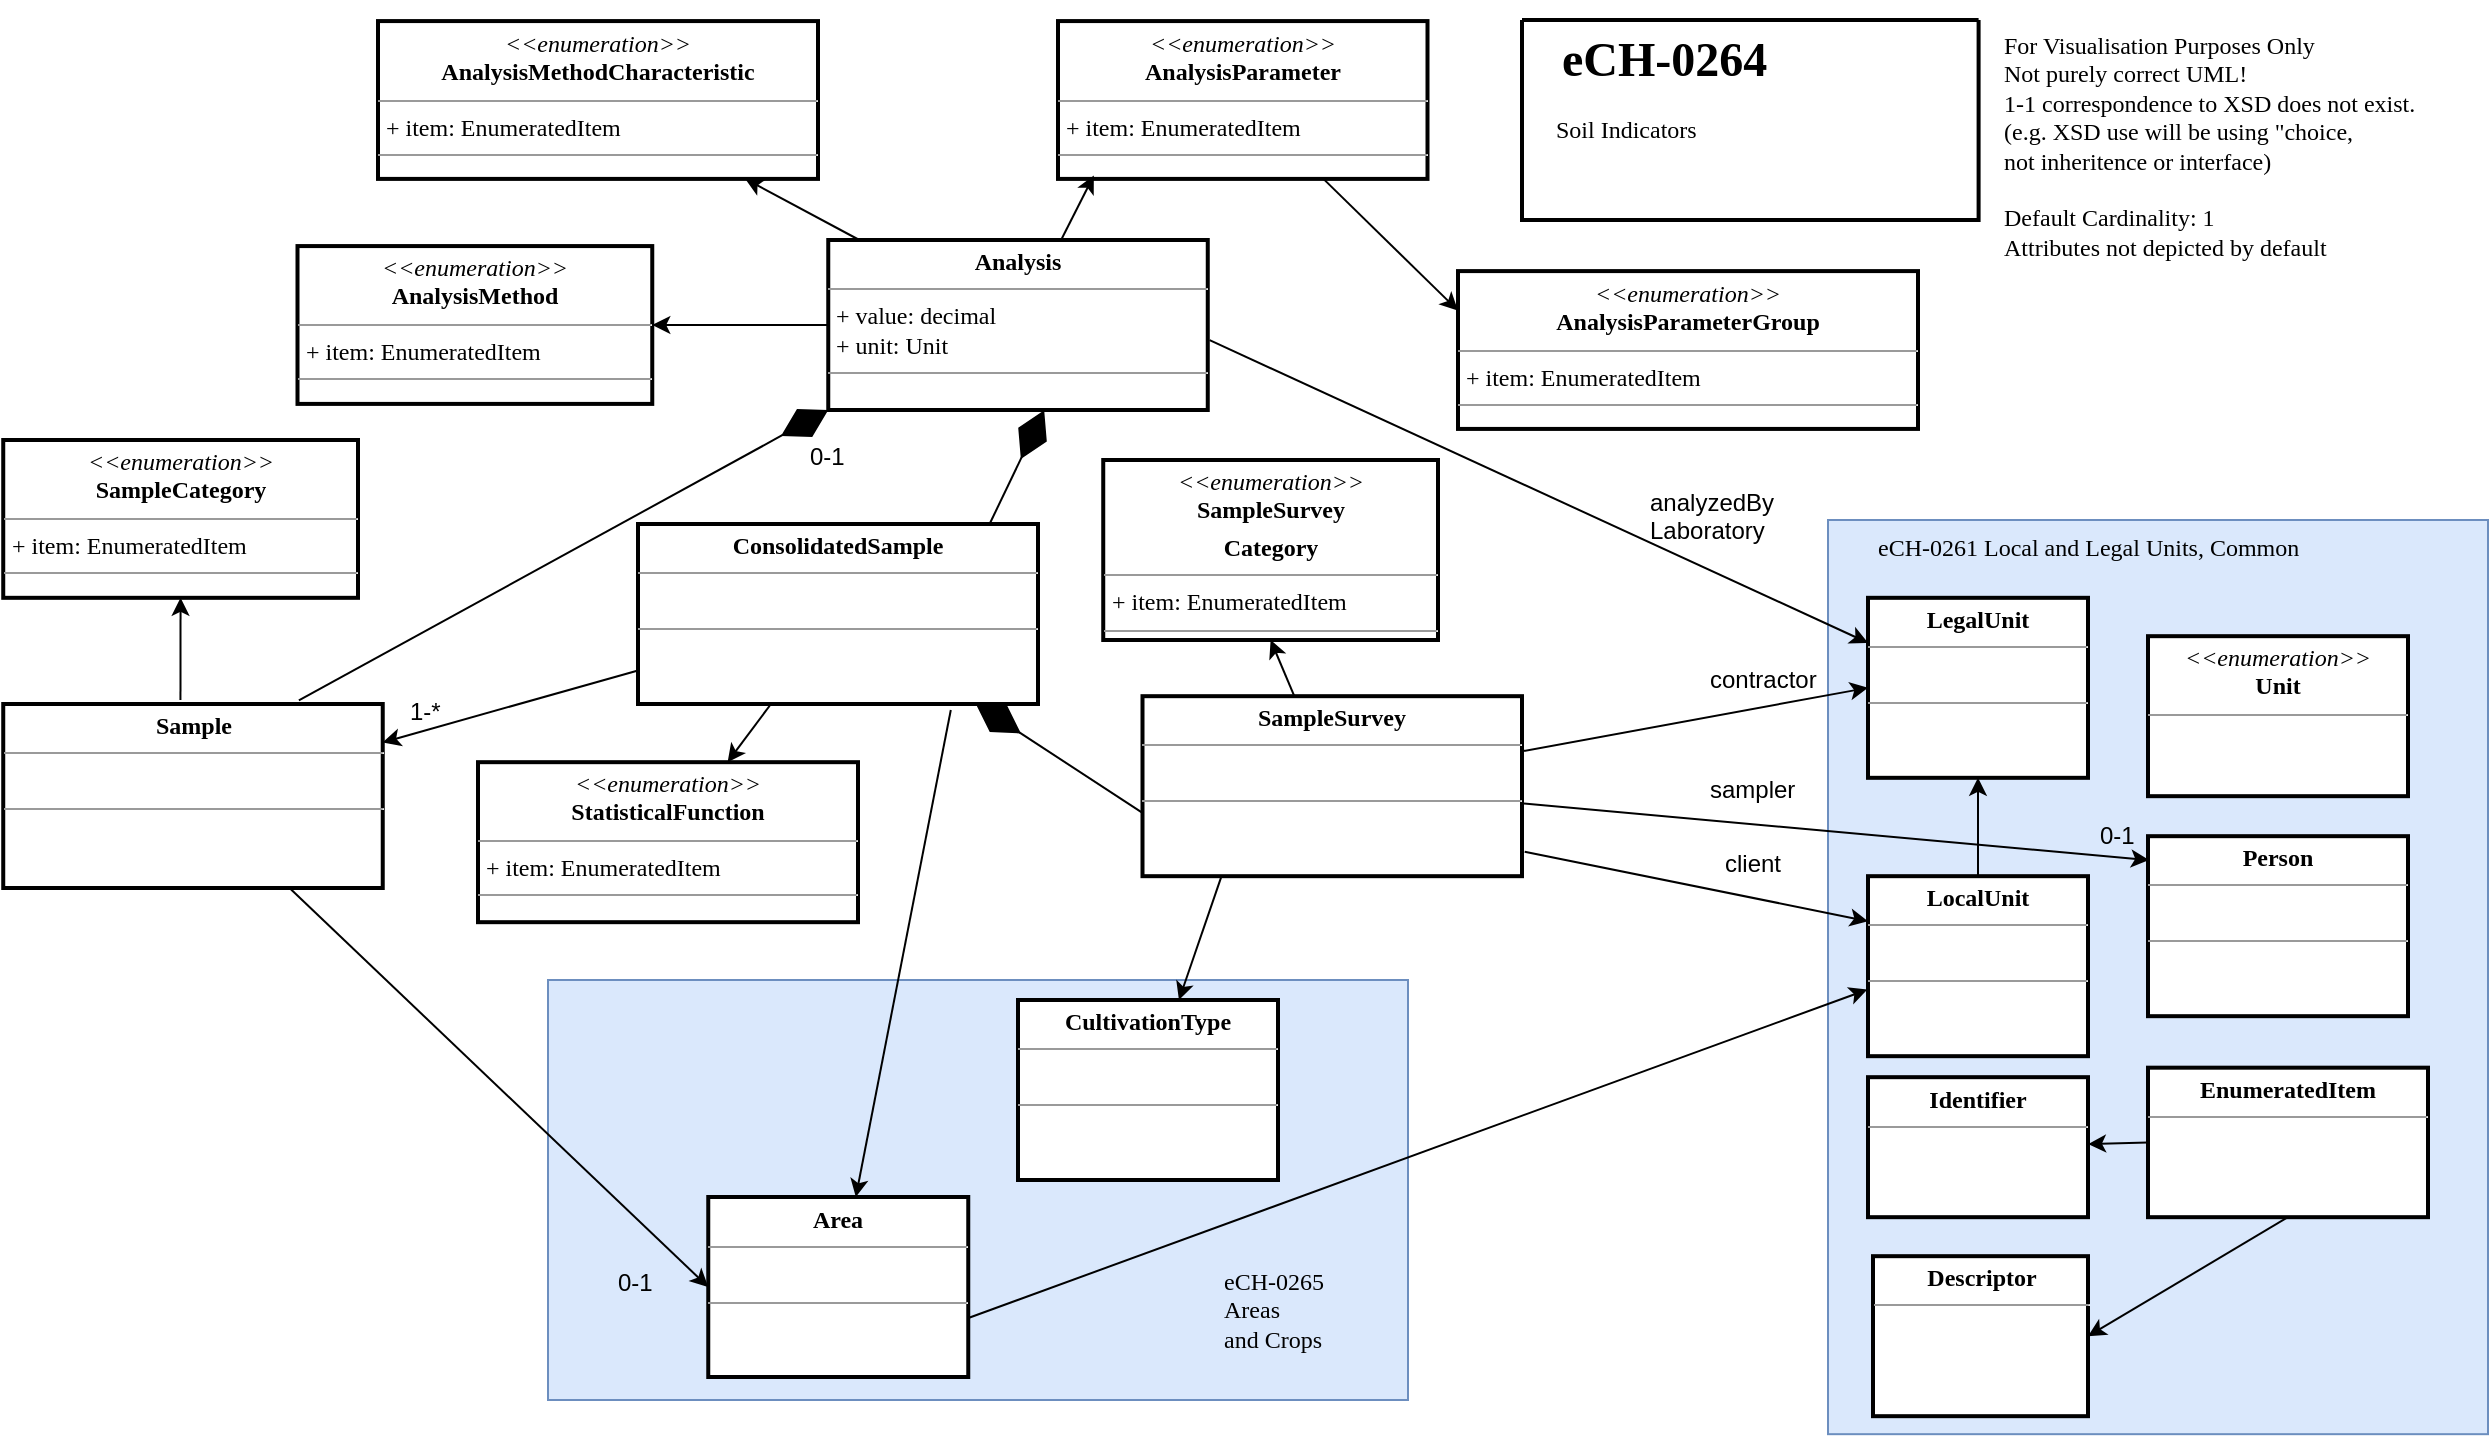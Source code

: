 <mxfile version="21.2.8" type="device">
  <diagram id="C5RBs43oDa-KdzZeNtuy" name="Page-1">
    <mxGraphModel dx="3088" dy="837" grid="1" gridSize="10" guides="1" tooltips="1" connect="1" arrows="1" fold="1" page="1" pageScale="1" pageWidth="1654" pageHeight="1169" math="0" shadow="0">
      <root>
        <mxCell id="WIyWlLk6GJQsqaUBKTNV-0" />
        <mxCell id="WIyWlLk6GJQsqaUBKTNV-1" parent="WIyWlLk6GJQsqaUBKTNV-0" />
        <mxCell id="9_fdUrSxjmN1W93VfHhp-2" value="" style="rounded=0;whiteSpace=wrap;html=1;fillColor=#dae8fc;strokeColor=#6c8ebf;fontFamily=Verdana;" parent="WIyWlLk6GJQsqaUBKTNV-1" vertex="1">
          <mxGeometry x="-625" y="330" width="330" height="457.09" as="geometry" />
        </mxCell>
        <mxCell id="9_fdUrSxjmN1W93VfHhp-0" value="&lt;p style=&quot;margin:0px;margin-top:4px;text-align:center;&quot;&gt;&lt;i&gt;&amp;lt;&amp;lt;enumeration&amp;gt;&amp;gt;&lt;/i&gt;&lt;br&gt;&lt;b&gt;Unit&lt;/b&gt;&lt;/p&gt;&lt;hr size=&quot;1&quot;&gt;&lt;p style=&quot;margin:0px;margin-left:4px;&quot;&gt;&lt;br&gt;&lt;/p&gt;" style="verticalAlign=top;align=left;overflow=fill;fontSize=12;fontFamily=Verdana;html=1;sketch=0;strokeWidth=2;" parent="WIyWlLk6GJQsqaUBKTNV-1" vertex="1">
          <mxGeometry x="-465" y="388.09" width="130" height="80" as="geometry" />
        </mxCell>
        <mxCell id="9_fdUrSxjmN1W93VfHhp-12" value="&lt;p style=&quot;margin:0px;margin-top:4px;text-align:center;&quot;&gt;&lt;b&gt;Identifier&lt;/b&gt;&lt;/p&gt;&lt;hr size=&quot;1&quot;&gt;&lt;p style=&quot;margin:0px;margin-left:4px;&quot;&gt;&lt;br&gt;&lt;/p&gt;" style="verticalAlign=top;align=left;overflow=fill;fontSize=12;fontFamily=Verdana;html=1;sketch=0;strokeWidth=2;" parent="WIyWlLk6GJQsqaUBKTNV-1" vertex="1">
          <mxGeometry x="-605" y="608.59" width="110" height="70" as="geometry" />
        </mxCell>
        <mxCell id="A5fvS7BDDAw0l9XVEY4Y-33" value="&lt;p style=&quot;margin:0px;margin-top:4px;text-align:center;&quot;&gt;&lt;b&gt;EnumeratedItem&lt;/b&gt;&lt;/p&gt;&lt;hr size=&quot;1&quot;&gt;&lt;p style=&quot;margin:0px;margin-left:4px;&quot;&gt;&lt;br&gt;&lt;/p&gt;" style="verticalAlign=top;align=left;overflow=fill;fontSize=12;fontFamily=Verdana;html=1;sketch=0;strokeWidth=2;" parent="WIyWlLk6GJQsqaUBKTNV-1" vertex="1">
          <mxGeometry x="-465" y="603.84" width="140" height="74.75" as="geometry" />
        </mxCell>
        <mxCell id="A5fvS7BDDAw0l9XVEY4Y-54" value="&lt;p style=&quot;margin:0px;margin-top:4px;text-align:center;&quot;&gt;&lt;b&gt;LocalUnit&lt;/b&gt;&lt;/p&gt;&lt;hr size=&quot;1&quot;&gt;&lt;p style=&quot;margin:0px;margin-left:4px;&quot;&gt;&amp;nbsp;&lt;br&gt;&lt;/p&gt;&lt;hr size=&quot;1&quot;&gt;&lt;p style=&quot;margin:0px;margin-left:4px;&quot;&gt;&lt;br&gt;&lt;/p&gt;" style="verticalAlign=top;align=left;overflow=fill;fontSize=12;fontFamily=Verdana;html=1;sketch=0;strokeWidth=2;" parent="WIyWlLk6GJQsqaUBKTNV-1" vertex="1">
          <mxGeometry x="-605" y="508.09" width="110" height="90" as="geometry" />
        </mxCell>
        <mxCell id="A5fvS7BDDAw0l9XVEY4Y-61" value="" style="endArrow=classic;html=1;sketch=0;fontFamily=Verdana;curved=1;" parent="WIyWlLk6GJQsqaUBKTNV-1" source="A5fvS7BDDAw0l9XVEY4Y-54" target="Fh2eQYCEiK_2gspSJ3Qt-0" edge="1">
          <mxGeometry width="50" height="50" relative="1" as="geometry">
            <mxPoint x="-430" y="972.09" as="sourcePoint" />
            <mxPoint x="-515.28" y="527.426" as="targetPoint" />
          </mxGeometry>
        </mxCell>
        <mxCell id="A5fvS7BDDAw0l9XVEY4Y-96" value="" style="swimlane;startSize=0;sketch=0;fontFamily=Verdana;strokeWidth=2;" parent="WIyWlLk6GJQsqaUBKTNV-1" vertex="1">
          <mxGeometry x="-778" y="80" width="228.3" height="100" as="geometry" />
        </mxCell>
        <mxCell id="9_fdUrSxjmN1W93VfHhp-1" value="&lt;h1&gt;&lt;span style=&quot;background-color: initial;&quot;&gt;eCH-0264&lt;/span&gt;&lt;/h1&gt;&lt;div&gt;&lt;br&gt;&lt;/div&gt;" style="text;html=1;strokeColor=none;fillColor=none;spacing=5;spacingTop=-20;whiteSpace=wrap;overflow=hidden;rounded=0;strokeWidth=2;fontFamily=Verdana;" parent="A5fvS7BDDAw0l9XVEY4Y-96" vertex="1">
          <mxGeometry x="15.3" width="195.7" height="80" as="geometry" />
        </mxCell>
        <mxCell id="A5fvS7BDDAw0l9XVEY4Y-100" value="Soil Indicators" style="text;html=1;strokeColor=none;fillColor=none;align=left;verticalAlign=middle;whiteSpace=wrap;rounded=0;strokeWidth=2;fontFamily=Verdana;" parent="A5fvS7BDDAw0l9XVEY4Y-96" vertex="1">
          <mxGeometry x="15.3" y="40" width="226.4" height="30" as="geometry" />
        </mxCell>
        <mxCell id="A5fvS7BDDAw0l9XVEY4Y-97" value="For Visualisation Purposes Only&lt;br&gt;Not purely correct UML!&lt;br&gt;1-1 correspondence to XSD does not exist.&lt;br&gt;(e.g. XSD use will be using &quot;choice,&lt;br&gt;not inheritence or interface)&lt;br&gt;&lt;br&gt;Default Cardinality: 1&lt;br&gt;Attributes not depicted by default" style="text;html=1;strokeColor=none;fillColor=none;align=left;verticalAlign=middle;whiteSpace=wrap;rounded=0;strokeWidth=2;fontFamily=Verdana;" parent="WIyWlLk6GJQsqaUBKTNV-1" vertex="1">
          <mxGeometry x="-539" y="128" width="221" height="30" as="geometry" />
        </mxCell>
        <mxCell id="3pSlS8YH4z9lj6zPETBl-3" value="" style="rounded=0;whiteSpace=wrap;html=1;fillColor=#dae8fc;strokeColor=#6c8ebf;fontFamily=Verdana;" parent="WIyWlLk6GJQsqaUBKTNV-1" vertex="1">
          <mxGeometry x="-1265" y="560" width="430" height="210" as="geometry" />
        </mxCell>
        <mxCell id="3pSlS8YH4z9lj6zPETBl-47" value="&lt;p style=&quot;margin:0px;margin-top:4px;text-align:center;&quot;&gt;&lt;b&gt;Person&lt;/b&gt;&lt;/p&gt;&lt;hr size=&quot;1&quot;&gt;&lt;p style=&quot;margin:0px;margin-left:4px;&quot;&gt;&amp;nbsp;&lt;br&gt;&lt;/p&gt;&lt;hr size=&quot;1&quot;&gt;&lt;p style=&quot;margin:0px;margin-left:4px;&quot;&gt;&lt;br&gt;&lt;/p&gt;" style="verticalAlign=top;align=left;overflow=fill;fontSize=12;fontFamily=Verdana;html=1;sketch=0;strokeWidth=2;" parent="WIyWlLk6GJQsqaUBKTNV-1" vertex="1">
          <mxGeometry x="-465" y="488.09" width="130" height="90" as="geometry" />
        </mxCell>
        <mxCell id="fq_hDrngQvyFMPAxzldU-20" value="&lt;p style=&quot;margin:0px;margin-top:4px;text-align:center;&quot;&gt;&lt;b&gt;SampleSurvey&lt;/b&gt;&lt;/p&gt;&lt;hr size=&quot;1&quot;&gt;&lt;p style=&quot;margin:0px;margin-left:4px;&quot;&gt;&amp;nbsp; &amp;nbsp;&lt;/p&gt;&lt;hr size=&quot;1&quot;&gt;&lt;p style=&quot;margin:0px;margin-left:4px;&quot;&gt;&amp;nbsp;&amp;nbsp;&lt;/p&gt;" style="verticalAlign=top;align=left;overflow=fill;fontSize=12;fontFamily=Verdana;html=1;sketch=0;strokeWidth=2;" parent="WIyWlLk6GJQsqaUBKTNV-1" vertex="1">
          <mxGeometry x="-967.75" y="418.09" width="189.75" height="90" as="geometry" />
        </mxCell>
        <mxCell id="Fh2eQYCEiK_2gspSJ3Qt-0" value="&lt;p style=&quot;margin:0px;margin-top:4px;text-align:center;&quot;&gt;&lt;b&gt;LegalUnit&lt;/b&gt;&lt;/p&gt;&lt;hr size=&quot;1&quot;&gt;&lt;p style=&quot;margin:0px;margin-left:4px;&quot;&gt;&amp;nbsp;&lt;br&gt;&lt;/p&gt;&lt;hr size=&quot;1&quot;&gt;&lt;p style=&quot;margin:0px;margin-left:4px;&quot;&gt;&lt;br&gt;&lt;/p&gt;" style="verticalAlign=top;align=left;overflow=fill;fontSize=12;fontFamily=Verdana;html=1;sketch=0;strokeWidth=2;" parent="WIyWlLk6GJQsqaUBKTNV-1" vertex="1">
          <mxGeometry x="-605" y="368.91" width="110" height="90" as="geometry" />
        </mxCell>
        <mxCell id="fq_hDrngQvyFMPAxzldU-75" value="&lt;p style=&quot;margin:0px;margin-top:4px;text-align:center;&quot;&gt;&lt;b&gt;Descriptor&lt;/b&gt;&lt;/p&gt;&lt;hr size=&quot;1&quot;&gt;&lt;p style=&quot;margin:0px;margin-left:4px;&quot;&gt;&lt;br&gt;&lt;/p&gt;" style="verticalAlign=top;align=left;overflow=fill;fontSize=12;fontFamily=Verdana;html=1;sketch=0;strokeWidth=2;" parent="WIyWlLk6GJQsqaUBKTNV-1" vertex="1">
          <mxGeometry x="-602.5" y="698.09" width="107.5" height="80" as="geometry" />
        </mxCell>
        <mxCell id="fq_hDrngQvyFMPAxzldU-76" value="eCH-0261 Local and Legal Units, Common" style="text;html=1;strokeColor=none;fillColor=none;align=left;verticalAlign=middle;whiteSpace=wrap;rounded=0;strokeWidth=2;fontFamily=Verdana;" parent="WIyWlLk6GJQsqaUBKTNV-1" vertex="1">
          <mxGeometry x="-602.5" y="300" width="290" height="87.09" as="geometry" />
        </mxCell>
        <mxCell id="fq_hDrngQvyFMPAxzldU-77" value="eCH-0265 &lt;br&gt;Areas &lt;br&gt;and Crops" style="text;html=1;strokeColor=none;fillColor=none;align=left;verticalAlign=middle;whiteSpace=wrap;rounded=0;strokeWidth=2;fontFamily=Verdana;" parent="WIyWlLk6GJQsqaUBKTNV-1" vertex="1">
          <mxGeometry x="-929.25" y="710" width="104" height="30" as="geometry" />
        </mxCell>
        <mxCell id="fq_hDrngQvyFMPAxzldU-80" value="" style="endArrow=classic;html=1;sketch=0;fontFamily=Verdana;curved=1;exitX=0;exitY=0.5;exitDx=0;exitDy=0;" parent="WIyWlLk6GJQsqaUBKTNV-1" source="A5fvS7BDDAw0l9XVEY4Y-33" target="9_fdUrSxjmN1W93VfHhp-12" edge="1">
          <mxGeometry width="50" height="50" relative="1" as="geometry">
            <mxPoint x="-273.55" y="728.09" as="sourcePoint" />
            <mxPoint x="-435.0" y="726.09" as="targetPoint" />
          </mxGeometry>
        </mxCell>
        <mxCell id="fq_hDrngQvyFMPAxzldU-83" value="" style="endArrow=classic;html=1;sketch=0;fontFamily=Verdana;curved=1;entryX=1;entryY=0.5;entryDx=0;entryDy=0;exitX=0.5;exitY=1;exitDx=0;exitDy=0;" parent="WIyWlLk6GJQsqaUBKTNV-1" source="A5fvS7BDDAw0l9XVEY4Y-33" target="fq_hDrngQvyFMPAxzldU-75" edge="1">
          <mxGeometry width="50" height="50" relative="1" as="geometry">
            <mxPoint x="-575" y="898.09" as="sourcePoint" />
            <mxPoint x="-764.799" y="616.34" as="targetPoint" />
          </mxGeometry>
        </mxCell>
        <mxCell id="fq_hDrngQvyFMPAxzldU-125" value="" style="endArrow=classic;html=1;sketch=0;fontFamily=Verdana;curved=1;exitX=0.782;exitY=1.033;exitDx=0;exitDy=0;exitPerimeter=0;" parent="WIyWlLk6GJQsqaUBKTNV-1" source="Sb41KKKAZoVdsMtPpOg9-5" target="fq_hDrngQvyFMPAxzldU-141" edge="1">
          <mxGeometry width="50" height="50" relative="1" as="geometry">
            <mxPoint x="-1165.237" y="537.012" as="sourcePoint" />
            <mxPoint x="-798.648" y="770" as="targetPoint" />
          </mxGeometry>
        </mxCell>
        <mxCell id="fq_hDrngQvyFMPAxzldU-129" style="edgeStyle=elbowEdgeStyle;rounded=0;orthogonalLoop=1;jettySize=auto;html=1;exitX=0.75;exitY=0;exitDx=0;exitDy=0;fontFamily=Verdana;endArrow=block;endFill=0;" parent="WIyWlLk6GJQsqaUBKTNV-1" edge="1">
          <mxGeometry relative="1" as="geometry">
            <mxPoint x="-535" y="270" as="sourcePoint" />
            <mxPoint x="-535" y="270" as="targetPoint" />
          </mxGeometry>
        </mxCell>
        <mxCell id="fq_hDrngQvyFMPAxzldU-130" value="" style="endArrow=classic;html=1;sketch=0;fontFamily=Verdana;curved=1;endFill=1;entryX=0;entryY=0.25;entryDx=0;entryDy=0;" parent="WIyWlLk6GJQsqaUBKTNV-1" source="Sb41KKKAZoVdsMtPpOg9-30" target="Sb41KKKAZoVdsMtPpOg9-31" edge="1">
          <mxGeometry width="50" height="50" relative="1" as="geometry">
            <mxPoint x="-797.5" y="246.35" as="sourcePoint" />
            <mxPoint x="-590" y="140.75" as="targetPoint" />
          </mxGeometry>
        </mxCell>
        <mxCell id="fq_hDrngQvyFMPAxzldU-141" value="&lt;p style=&quot;margin:0px;margin-top:4px;text-align:center;&quot;&gt;&lt;b&gt;Area&lt;/b&gt;&lt;/p&gt;&lt;hr size=&quot;1&quot;&gt;&lt;p style=&quot;margin:0px;margin-left:4px;&quot;&gt;&amp;nbsp;&lt;br&gt;&lt;/p&gt;&lt;hr size=&quot;1&quot;&gt;&lt;p style=&quot;margin:0px;margin-left:4px;&quot;&gt;&lt;br&gt;&lt;/p&gt;" style="verticalAlign=top;align=left;overflow=fill;fontSize=12;fontFamily=Verdana;html=1;sketch=0;strokeWidth=2;" parent="WIyWlLk6GJQsqaUBKTNV-1" vertex="1">
          <mxGeometry x="-1184.87" y="668.5" width="130" height="90" as="geometry" />
        </mxCell>
        <mxCell id="fq_hDrngQvyFMPAxzldU-142" value="&lt;p style=&quot;margin:0px;margin-top:4px;text-align:center;&quot;&gt;&lt;b&gt;CultivationType&lt;/b&gt;&lt;/p&gt;&lt;hr size=&quot;1&quot;&gt;&lt;p style=&quot;margin:0px;margin-left:4px;&quot;&gt;&amp;nbsp;&lt;br&gt;&lt;/p&gt;&lt;hr size=&quot;1&quot;&gt;&lt;p style=&quot;margin:0px;margin-left:4px;&quot;&gt;&lt;br&gt;&lt;/p&gt;" style="verticalAlign=top;align=left;overflow=fill;fontSize=12;fontFamily=Verdana;html=1;sketch=0;strokeWidth=2;" parent="WIyWlLk6GJQsqaUBKTNV-1" vertex="1">
          <mxGeometry x="-1030" y="570" width="130" height="90" as="geometry" />
        </mxCell>
        <mxCell id="Sb41KKKAZoVdsMtPpOg9-1" value="" style="endArrow=classic;html=1;sketch=0;fontFamily=Verdana;curved=1;exitX=0.208;exitY=1.001;exitDx=0;exitDy=0;exitPerimeter=0;" parent="WIyWlLk6GJQsqaUBKTNV-1" source="fq_hDrngQvyFMPAxzldU-20" target="fq_hDrngQvyFMPAxzldU-142" edge="1">
          <mxGeometry width="50" height="50" relative="1" as="geometry">
            <mxPoint x="-776.49" y="717" as="sourcePoint" />
            <mxPoint x="-728.303" y="880" as="targetPoint" />
          </mxGeometry>
        </mxCell>
        <mxCell id="Sb41KKKAZoVdsMtPpOg9-5" value="&lt;p style=&quot;margin:0px;margin-top:4px;text-align:center;&quot;&gt;&lt;b&gt;ConsolidatedSample&lt;/b&gt;&lt;/p&gt;&lt;hr size=&quot;1&quot;&gt;&lt;p style=&quot;margin:0px;margin-left:4px;&quot;&gt;&amp;nbsp;&lt;br&gt;&lt;/p&gt;&lt;hr size=&quot;1&quot;&gt;&lt;p style=&quot;margin:0px;margin-left:4px;&quot;&gt;&lt;br&gt;&lt;/p&gt;" style="verticalAlign=top;align=left;overflow=fill;fontSize=12;fontFamily=Verdana;html=1;sketch=0;strokeWidth=2;" parent="WIyWlLk6GJQsqaUBKTNV-1" vertex="1">
          <mxGeometry x="-1220" y="332" width="200" height="90" as="geometry" />
        </mxCell>
        <mxCell id="Sb41KKKAZoVdsMtPpOg9-12" value="" style="endArrow=classic;html=1;sketch=0;fontFamily=Verdana;curved=1;entryX=-0.003;entryY=0.63;entryDx=0;entryDy=0;entryPerimeter=0;exitX=1.003;exitY=0.671;exitDx=0;exitDy=0;exitPerimeter=0;" parent="WIyWlLk6GJQsqaUBKTNV-1" source="fq_hDrngQvyFMPAxzldU-141" target="A5fvS7BDDAw0l9XVEY4Y-54" edge="1">
          <mxGeometry width="50" height="50" relative="1" as="geometry">
            <mxPoint x="-1095" y="600.7" as="sourcePoint" />
            <mxPoint x="-897.497" y="770" as="targetPoint" />
          </mxGeometry>
        </mxCell>
        <mxCell id="Sb41KKKAZoVdsMtPpOg9-14" value="" style="endArrow=classic;html=1;sketch=0;fontFamily=Verdana;curved=1;entryX=0;entryY=0.25;entryDx=0;entryDy=0;exitX=1.007;exitY=0.864;exitDx=0;exitDy=0;exitPerimeter=0;" parent="WIyWlLk6GJQsqaUBKTNV-1" source="fq_hDrngQvyFMPAxzldU-20" target="A5fvS7BDDAw0l9XVEY4Y-54" edge="1">
          <mxGeometry width="50" height="50" relative="1" as="geometry">
            <mxPoint x="-787.467" y="770" as="sourcePoint" />
            <mxPoint x="-540.33" y="576.7" as="targetPoint" />
          </mxGeometry>
        </mxCell>
        <mxCell id="Sb41KKKAZoVdsMtPpOg9-15" value="" style="endArrow=classic;html=1;sketch=0;fontFamily=Verdana;curved=1;entryX=0;entryY=0.5;entryDx=0;entryDy=0;fontStyle=1" parent="WIyWlLk6GJQsqaUBKTNV-1" source="fq_hDrngQvyFMPAxzldU-20" edge="1" target="Fh2eQYCEiK_2gspSJ3Qt-0">
          <mxGeometry width="50" height="50" relative="1" as="geometry">
            <mxPoint x="-806.584" y="424.66" as="sourcePoint" />
            <mxPoint x="-554.29" y="430.35" as="targetPoint" />
          </mxGeometry>
        </mxCell>
        <mxCell id="Sb41KKKAZoVdsMtPpOg9-16" value="" style="endArrow=classic;html=1;sketch=0;fontFamily=Verdana;curved=1;entryX=0;entryY=0.25;entryDx=0;entryDy=0;exitX=1.005;exitY=0.589;exitDx=0;exitDy=0;exitPerimeter=0;" parent="WIyWlLk6GJQsqaUBKTNV-1" source="Sb41KKKAZoVdsMtPpOg9-25" target="Fh2eQYCEiK_2gspSJ3Qt-0" edge="1">
          <mxGeometry width="50" height="50" relative="1" as="geometry">
            <mxPoint x="-727.723" y="510.01" as="sourcePoint" />
            <mxPoint x="-529.01" y="447.98" as="targetPoint" />
          </mxGeometry>
        </mxCell>
        <mxCell id="Sb41KKKAZoVdsMtPpOg9-17" value="client" style="text;strokeColor=none;fillColor=none;align=left;verticalAlign=top;spacingLeft=4;spacingRight=4;overflow=hidden;rotatable=0;points=[[0,0.5],[1,0.5]];portConstraint=eastwest;" parent="WIyWlLk6GJQsqaUBKTNV-1" vertex="1">
          <mxGeometry x="-682.5" y="488" width="90" height="26" as="geometry" />
        </mxCell>
        <mxCell id="Sb41KKKAZoVdsMtPpOg9-20" value="contractor&#xa;" style="text;strokeColor=none;fillColor=none;align=left;verticalAlign=top;spacingLeft=4;spacingRight=4;overflow=hidden;rotatable=0;points=[[0,0.5],[1,0.5]];portConstraint=eastwest;" parent="WIyWlLk6GJQsqaUBKTNV-1" vertex="1">
          <mxGeometry x="-690" y="396" width="80" height="26" as="geometry" />
        </mxCell>
        <mxCell id="Sb41KKKAZoVdsMtPpOg9-21" value="analyzedBy&#xa;Laboratory" style="text;strokeColor=none;fillColor=none;align=left;verticalAlign=top;spacingLeft=4;spacingRight=4;overflow=hidden;rotatable=0;points=[[0,0.5],[1,0.5]];portConstraint=eastwest;" parent="WIyWlLk6GJQsqaUBKTNV-1" vertex="1">
          <mxGeometry x="-720" y="307.71" width="80" height="43.5" as="geometry" />
        </mxCell>
        <mxCell id="Sb41KKKAZoVdsMtPpOg9-23" value="&lt;p style=&quot;margin:0px;margin-top:4px;text-align:center;&quot;&gt;&lt;i&gt;&amp;lt;&amp;lt;enumeration&amp;gt;&amp;gt;&lt;/i&gt;&lt;br&gt;&lt;b&gt;Statistical&lt;/b&gt;&lt;b style=&quot;background-color: initial;&quot;&gt;Function&lt;/b&gt;&lt;/p&gt;&lt;hr size=&quot;1&quot;&gt;&lt;p style=&quot;margin:0px;margin-left:4px;&quot;&gt;+ item: EnumeratedItem&lt;br&gt;&lt;/p&gt;&lt;hr size=&quot;1&quot;&gt;&lt;p style=&quot;margin:0px;margin-left:4px;&quot;&gt;&lt;br&gt;&lt;/p&gt;" style="verticalAlign=top;align=left;overflow=fill;fontSize=12;fontFamily=Verdana;html=1;sketch=0;strokeWidth=2;" parent="WIyWlLk6GJQsqaUBKTNV-1" vertex="1">
          <mxGeometry x="-1300" y="451.09" width="190" height="80" as="geometry" />
        </mxCell>
        <mxCell id="Sb41KKKAZoVdsMtPpOg9-25" value="&lt;p style=&quot;margin:0px;margin-top:4px;text-align:center;&quot;&gt;&lt;b&gt;Analysis&lt;/b&gt;&lt;/p&gt;&lt;hr size=&quot;1&quot;&gt;&lt;p style=&quot;margin:0px;margin-left:4px;&quot;&gt;+ value: decimal&lt;/p&gt;&lt;p style=&quot;margin:0px;margin-left:4px;&quot;&gt;+ unit: Unit&lt;/p&gt;&lt;hr size=&quot;1&quot;&gt;&lt;p style=&quot;margin:0px;margin-left:4px;&quot;&gt;&amp;nbsp;&amp;nbsp;&lt;/p&gt;" style="verticalAlign=top;align=left;overflow=fill;fontSize=12;fontFamily=Verdana;html=1;sketch=0;strokeWidth=2;" parent="WIyWlLk6GJQsqaUBKTNV-1" vertex="1">
          <mxGeometry x="-1124.87" y="190" width="189.75" height="85" as="geometry" />
        </mxCell>
        <mxCell id="Sb41KKKAZoVdsMtPpOg9-27" value="&lt;p style=&quot;margin:0px;margin-top:4px;text-align:center;&quot;&gt;&lt;i&gt;&amp;lt;&amp;lt;enumeration&amp;gt;&amp;gt;&lt;/i&gt;&lt;br&gt;&lt;b&gt;AnalysisMethodCharacteristic&lt;/b&gt;&lt;/p&gt;&lt;hr size=&quot;1&quot;&gt;&lt;p style=&quot;margin:0px;margin-left:4px;&quot;&gt;+ item: EnumeratedItem&lt;br&gt;&lt;/p&gt;&lt;hr size=&quot;1&quot;&gt;&lt;p style=&quot;margin:0px;margin-left:4px;&quot;&gt;&lt;br&gt;&lt;/p&gt;" style="verticalAlign=top;align=left;overflow=fill;fontSize=12;fontFamily=Verdana;html=1;sketch=0;strokeWidth=2;" parent="WIyWlLk6GJQsqaUBKTNV-1" vertex="1">
          <mxGeometry x="-1350" y="80.54" width="220" height="78.91" as="geometry" />
        </mxCell>
        <mxCell id="Sb41KKKAZoVdsMtPpOg9-28" value="&lt;p style=&quot;margin:0px;margin-top:4px;text-align:center;&quot;&gt;&lt;i&gt;&amp;lt;&amp;lt;enumeration&amp;gt;&amp;gt;&lt;/i&gt;&lt;br&gt;&lt;b&gt;AnalysisMethod&lt;/b&gt;&lt;/p&gt;&lt;hr size=&quot;1&quot;&gt;&lt;p style=&quot;margin:0px;margin-left:4px;&quot;&gt;+ item: EnumeratedItem&lt;br&gt;&lt;/p&gt;&lt;hr size=&quot;1&quot;&gt;&lt;p style=&quot;margin:0px;margin-left:4px;&quot;&gt;&lt;br&gt;&lt;/p&gt;" style="verticalAlign=top;align=left;overflow=fill;fontSize=12;fontFamily=Verdana;html=1;sketch=0;strokeWidth=2;" parent="WIyWlLk6GJQsqaUBKTNV-1" vertex="1">
          <mxGeometry x="-1390.25" y="193.04" width="177.38" height="78.91" as="geometry" />
        </mxCell>
        <mxCell id="Sb41KKKAZoVdsMtPpOg9-30" value="&lt;p style=&quot;margin:0px;margin-top:4px;text-align:center;&quot;&gt;&lt;i&gt;&amp;lt;&amp;lt;enumeration&amp;gt;&amp;gt;&lt;/i&gt;&lt;br&gt;&lt;b&gt;AnalysisParameter&lt;/b&gt;&lt;/p&gt;&lt;hr size=&quot;1&quot;&gt;&lt;p style=&quot;margin:0px;margin-left:4px;&quot;&gt;+ item: EnumeratedItem&lt;br&gt;&lt;/p&gt;&lt;hr size=&quot;1&quot;&gt;&lt;p style=&quot;margin:0px;margin-left:4px;&quot;&gt;&lt;br&gt;&lt;/p&gt;" style="verticalAlign=top;align=left;overflow=fill;fontSize=12;fontFamily=Verdana;html=1;sketch=0;strokeWidth=2;" parent="WIyWlLk6GJQsqaUBKTNV-1" vertex="1">
          <mxGeometry x="-1010" y="80.54" width="184.75" height="78.91" as="geometry" />
        </mxCell>
        <mxCell id="Sb41KKKAZoVdsMtPpOg9-31" value="&lt;p style=&quot;margin:0px;margin-top:4px;text-align:center;&quot;&gt;&lt;i&gt;&amp;lt;&amp;lt;enumeration&amp;gt;&amp;gt;&lt;/i&gt;&lt;br&gt;&lt;b&gt;AnalysisParameterGroup&lt;/b&gt;&lt;/p&gt;&lt;hr size=&quot;1&quot;&gt;&lt;p style=&quot;margin:0px;margin-left:4px;&quot;&gt;+ item: EnumeratedItem&lt;br&gt;&lt;/p&gt;&lt;hr size=&quot;1&quot;&gt;&lt;p style=&quot;margin:0px;margin-left:4px;&quot;&gt;&lt;br&gt;&lt;/p&gt;" style="verticalAlign=top;align=left;overflow=fill;fontSize=12;fontFamily=Verdana;html=1;sketch=0;strokeWidth=2;" parent="WIyWlLk6GJQsqaUBKTNV-1" vertex="1">
          <mxGeometry x="-810" y="205.55" width="230" height="78.91" as="geometry" />
        </mxCell>
        <mxCell id="Sb41KKKAZoVdsMtPpOg9-33" value="" style="endArrow=classic;html=1;sketch=0;fontFamily=Verdana;curved=1;endFill=1;entryX=0.097;entryY=0.978;entryDx=0;entryDy=0;entryPerimeter=0;" parent="WIyWlLk6GJQsqaUBKTNV-1" source="Sb41KKKAZoVdsMtPpOg9-25" target="Sb41KKKAZoVdsMtPpOg9-30" edge="1">
          <mxGeometry width="50" height="50" relative="1" as="geometry">
            <mxPoint x="-1116.956" y="232" as="sourcePoint" />
            <mxPoint x="-707.614" y="272" as="targetPoint" />
          </mxGeometry>
        </mxCell>
        <mxCell id="Sb41KKKAZoVdsMtPpOg9-34" value="" style="endArrow=classic;html=1;sketch=0;fontFamily=Verdana;curved=1;endFill=1;" parent="WIyWlLk6GJQsqaUBKTNV-1" source="Sb41KKKAZoVdsMtPpOg9-25" target="Sb41KKKAZoVdsMtPpOg9-27" edge="1">
          <mxGeometry width="50" height="50" relative="1" as="geometry">
            <mxPoint x="-1371.31" y="232" as="sourcePoint" />
            <mxPoint x="-950.267" y="209.963" as="targetPoint" />
          </mxGeometry>
        </mxCell>
        <mxCell id="Sb41KKKAZoVdsMtPpOg9-35" value="" style="endArrow=classic;html=1;sketch=0;fontFamily=Verdana;curved=1;endFill=1;exitX=0;exitY=0.5;exitDx=0;exitDy=0;" parent="WIyWlLk6GJQsqaUBKTNV-1" source="Sb41KKKAZoVdsMtPpOg9-25" target="Sb41KKKAZoVdsMtPpOg9-28" edge="1">
          <mxGeometry width="50" height="50" relative="1" as="geometry">
            <mxPoint x="-1142.312" y="303.91" as="sourcePoint" />
            <mxPoint x="-1194.36" y="258.91" as="targetPoint" />
          </mxGeometry>
        </mxCell>
        <mxCell id="MBOvnF1T2js4AdL0ZzH9-0" value="" style="endArrow=classic;html=1;sketch=0;fontFamily=Verdana;curved=1;" parent="WIyWlLk6GJQsqaUBKTNV-1" source="Sb41KKKAZoVdsMtPpOg9-5" target="Sb41KKKAZoVdsMtPpOg9-23" edge="1">
          <mxGeometry width="50" height="50" relative="1" as="geometry">
            <mxPoint x="-1327.37" y="625" as="sourcePoint" />
            <mxPoint x="-1084" y="530" as="targetPoint" />
          </mxGeometry>
        </mxCell>
        <mxCell id="MBOvnF1T2js4AdL0ZzH9-1" value="" style="endArrow=classic;html=1;sketch=0;fontFamily=Verdana;curved=1;entryX=0.004;entryY=0.133;entryDx=0;entryDy=0;entryPerimeter=0;fontStyle=1" parent="WIyWlLk6GJQsqaUBKTNV-1" source="fq_hDrngQvyFMPAxzldU-20" target="3pSlS8YH4z9lj6zPETBl-47" edge="1">
          <mxGeometry width="50" height="50" relative="1" as="geometry">
            <mxPoint x="-796.584" y="434.66" as="sourcePoint" />
            <mxPoint x="-544.29" y="440.35" as="targetPoint" />
          </mxGeometry>
        </mxCell>
        <mxCell id="MBOvnF1T2js4AdL0ZzH9-2" value="sampler" style="text;strokeColor=none;fillColor=none;align=left;verticalAlign=top;spacingLeft=4;spacingRight=4;overflow=hidden;rotatable=0;points=[[0,0.5],[1,0.5]];portConstraint=eastwest;" parent="WIyWlLk6GJQsqaUBKTNV-1" vertex="1">
          <mxGeometry x="-690" y="451.09" width="80" height="26" as="geometry" />
        </mxCell>
        <mxCell id="MBOvnF1T2js4AdL0ZzH9-7" value="" style="endArrow=diamondThin;endFill=1;endSize=24;html=1;rounded=0;exitX=0;exitY=0.648;exitDx=0;exitDy=0;exitPerimeter=0;" parent="WIyWlLk6GJQsqaUBKTNV-1" source="fq_hDrngQvyFMPAxzldU-20" target="Sb41KKKAZoVdsMtPpOg9-5" edge="1">
          <mxGeometry width="160" relative="1" as="geometry">
            <mxPoint x="-960" y="438" as="sourcePoint" />
            <mxPoint x="-1139.81" y="484.02" as="targetPoint" />
          </mxGeometry>
        </mxCell>
        <mxCell id="MBOvnF1T2js4AdL0ZzH9-10" value="" style="endArrow=diamondThin;endFill=1;endSize=24;html=1;rounded=0;exitX=0.879;exitY=0;exitDx=0;exitDy=0;exitPerimeter=0;entryX=0.569;entryY=1.002;entryDx=0;entryDy=0;entryPerimeter=0;" parent="WIyWlLk6GJQsqaUBKTNV-1" source="Sb41KKKAZoVdsMtPpOg9-5" target="Sb41KKKAZoVdsMtPpOg9-25" edge="1">
          <mxGeometry width="160" relative="1" as="geometry">
            <mxPoint x="-1191.92" y="547.39" as="sourcePoint" />
            <mxPoint x="-1074" y="360" as="targetPoint" />
          </mxGeometry>
        </mxCell>
        <mxCell id="MBOvnF1T2js4AdL0ZzH9-12" value="&lt;p style=&quot;margin:0px;margin-top:4px;text-align:center;&quot;&gt;&lt;b&gt;Sample&lt;/b&gt;&lt;/p&gt;&lt;hr size=&quot;1&quot;&gt;&lt;p style=&quot;margin:0px;margin-left:4px;&quot;&gt;&amp;nbsp; &amp;nbsp;&lt;/p&gt;&lt;hr size=&quot;1&quot;&gt;&lt;p style=&quot;margin:0px;margin-left:4px;&quot;&gt;&amp;nbsp;&amp;nbsp;&lt;/p&gt;" style="verticalAlign=top;align=left;overflow=fill;fontSize=12;fontFamily=Verdana;html=1;sketch=0;strokeWidth=2;" parent="WIyWlLk6GJQsqaUBKTNV-1" vertex="1">
          <mxGeometry x="-1537.38" y="422" width="189.75" height="92" as="geometry" />
        </mxCell>
        <mxCell id="MBOvnF1T2js4AdL0ZzH9-13" value="" style="endArrow=classic;html=1;sketch=0;fontFamily=Verdana;curved=1;" parent="WIyWlLk6GJQsqaUBKTNV-1" source="Sb41KKKAZoVdsMtPpOg9-5" target="MBOvnF1T2js4AdL0ZzH9-12" edge="1">
          <mxGeometry width="50" height="50" relative="1" as="geometry">
            <mxPoint x="-1317.37" y="635" as="sourcePoint" />
            <mxPoint x="-1490" y="589" as="targetPoint" />
          </mxGeometry>
        </mxCell>
        <mxCell id="MBOvnF1T2js4AdL0ZzH9-16" value="" style="endArrow=diamondThin;endFill=1;endSize=24;html=1;rounded=0;exitX=0.779;exitY=-0.02;exitDx=0;exitDy=0;exitPerimeter=0;entryX=0;entryY=1;entryDx=0;entryDy=0;" parent="WIyWlLk6GJQsqaUBKTNV-1" source="MBOvnF1T2js4AdL0ZzH9-12" target="Sb41KKKAZoVdsMtPpOg9-25" edge="1">
          <mxGeometry width="160" relative="1" as="geometry">
            <mxPoint x="-1236" y="563" as="sourcePoint" />
            <mxPoint x="-1062" y="365" as="targetPoint" />
          </mxGeometry>
        </mxCell>
        <mxCell id="MBOvnF1T2js4AdL0ZzH9-17" value="0-1" style="text;strokeColor=none;fillColor=none;align=left;verticalAlign=top;spacingLeft=4;spacingRight=4;overflow=hidden;rotatable=0;points=[[0,0.5],[1,0.5]];portConstraint=eastwest;" parent="WIyWlLk6GJQsqaUBKTNV-1" vertex="1">
          <mxGeometry x="-1140" y="284.46" width="40" height="26" as="geometry" />
        </mxCell>
        <mxCell id="MBOvnF1T2js4AdL0ZzH9-18" value="1-*" style="text;strokeColor=none;fillColor=none;align=left;verticalAlign=top;spacingLeft=4;spacingRight=4;overflow=hidden;rotatable=0;points=[[0,0.5],[1,0.5]];portConstraint=eastwest;" parent="WIyWlLk6GJQsqaUBKTNV-1" vertex="1">
          <mxGeometry x="-1340" y="412" width="40" height="26" as="geometry" />
        </mxCell>
        <mxCell id="MBOvnF1T2js4AdL0ZzH9-19" value="&lt;p style=&quot;margin:0px;margin-top:4px;text-align:center;&quot;&gt;&lt;i&gt;&amp;lt;&amp;lt;enumeration&amp;gt;&amp;gt;&lt;/i&gt;&lt;br&gt;&lt;b&gt;SampleCategory&lt;/b&gt;&lt;/p&gt;&lt;hr size=&quot;1&quot;&gt;&lt;p style=&quot;margin:0px;margin-left:4px;&quot;&gt;+ item: EnumeratedItem&lt;br&gt;&lt;/p&gt;&lt;hr size=&quot;1&quot;&gt;&lt;p style=&quot;margin:0px;margin-left:4px;&quot;&gt;&lt;br&gt;&lt;/p&gt;" style="verticalAlign=top;align=left;overflow=fill;fontSize=12;fontFamily=Verdana;html=1;sketch=0;strokeWidth=2;" parent="WIyWlLk6GJQsqaUBKTNV-1" vertex="1">
          <mxGeometry x="-1537.38" y="290.0" width="177.38" height="78.91" as="geometry" />
        </mxCell>
        <mxCell id="MBOvnF1T2js4AdL0ZzH9-20" value="" style="endArrow=classic;html=1;sketch=0;fontFamily=Verdana;curved=1;endFill=1;exitX=0.467;exitY=-0.022;exitDx=0;exitDy=0;exitPerimeter=0;" parent="WIyWlLk6GJQsqaUBKTNV-1" source="MBOvnF1T2js4AdL0ZzH9-12" target="MBOvnF1T2js4AdL0ZzH9-19" edge="1">
          <mxGeometry width="50" height="50" relative="1" as="geometry">
            <mxPoint x="-1090" y="272" as="sourcePoint" />
            <mxPoint x="-1273" y="304" as="targetPoint" />
          </mxGeometry>
        </mxCell>
        <mxCell id="Znoq4t9jG38iK8YFyBJu-0" value="0-1" style="text;strokeColor=none;fillColor=none;align=left;verticalAlign=top;spacingLeft=4;spacingRight=4;overflow=hidden;rotatable=0;points=[[0,0.5],[1,0.5]];portConstraint=eastwest;" parent="WIyWlLk6GJQsqaUBKTNV-1" vertex="1">
          <mxGeometry x="-495" y="474.09" width="40" height="26" as="geometry" />
        </mxCell>
        <mxCell id="P-oP96jhjo4WBsqlMUG_-0" value="" style="endArrow=classic;html=1;sketch=0;fontFamily=Verdana;curved=1;entryX=0;entryY=0.5;entryDx=0;entryDy=0;" edge="1" parent="WIyWlLk6GJQsqaUBKTNV-1" source="MBOvnF1T2js4AdL0ZzH9-12" target="fq_hDrngQvyFMPAxzldU-141">
          <mxGeometry width="50" height="50" relative="1" as="geometry">
            <mxPoint x="-1207" y="640" as="sourcePoint" />
            <mxPoint x="-972" y="760" as="targetPoint" />
          </mxGeometry>
        </mxCell>
        <mxCell id="P-oP96jhjo4WBsqlMUG_-1" value="0-1" style="text;strokeColor=none;fillColor=none;align=left;verticalAlign=top;spacingLeft=4;spacingRight=4;overflow=hidden;rotatable=0;points=[[0,0.5],[1,0.5]];portConstraint=eastwest;" vertex="1" parent="WIyWlLk6GJQsqaUBKTNV-1">
          <mxGeometry x="-1236" y="697.5" width="40" height="26" as="geometry" />
        </mxCell>
        <mxCell id="P-oP96jhjo4WBsqlMUG_-3" value="&lt;p style=&quot;margin:0px;margin-top:4px;text-align:center;&quot;&gt;&lt;i&gt;&amp;lt;&amp;lt;enumeration&amp;gt;&amp;gt;&lt;/i&gt;&lt;br&gt;&lt;b&gt;SampleSurvey&lt;/b&gt;&lt;/p&gt;&lt;p style=&quot;margin:0px;margin-top:4px;text-align:center;&quot;&gt;&lt;b&gt;Category&lt;/b&gt;&lt;/p&gt;&lt;hr size=&quot;1&quot;&gt;&lt;p style=&quot;margin:0px;margin-left:4px;&quot;&gt;+ item: EnumeratedItem&lt;br&gt;&lt;/p&gt;&lt;hr size=&quot;1&quot;&gt;&lt;p style=&quot;margin:0px;margin-left:4px;&quot;&gt;&lt;br&gt;&lt;/p&gt;" style="verticalAlign=top;align=left;overflow=fill;fontSize=12;fontFamily=Verdana;html=1;sketch=0;strokeWidth=2;" vertex="1" parent="WIyWlLk6GJQsqaUBKTNV-1">
          <mxGeometry x="-987.38" y="300" width="167.38" height="90" as="geometry" />
        </mxCell>
        <mxCell id="P-oP96jhjo4WBsqlMUG_-4" value="" style="endArrow=classic;html=1;sketch=0;fontFamily=Verdana;curved=1;endFill=1;entryX=0.5;entryY=1;entryDx=0;entryDy=0;" edge="1" parent="WIyWlLk6GJQsqaUBKTNV-1" source="fq_hDrngQvyFMPAxzldU-20" target="P-oP96jhjo4WBsqlMUG_-3">
          <mxGeometry width="50" height="50" relative="1" as="geometry">
            <mxPoint x="-1439" y="430" as="sourcePoint" />
            <mxPoint x="-1439" y="379" as="targetPoint" />
          </mxGeometry>
        </mxCell>
      </root>
    </mxGraphModel>
  </diagram>
</mxfile>
